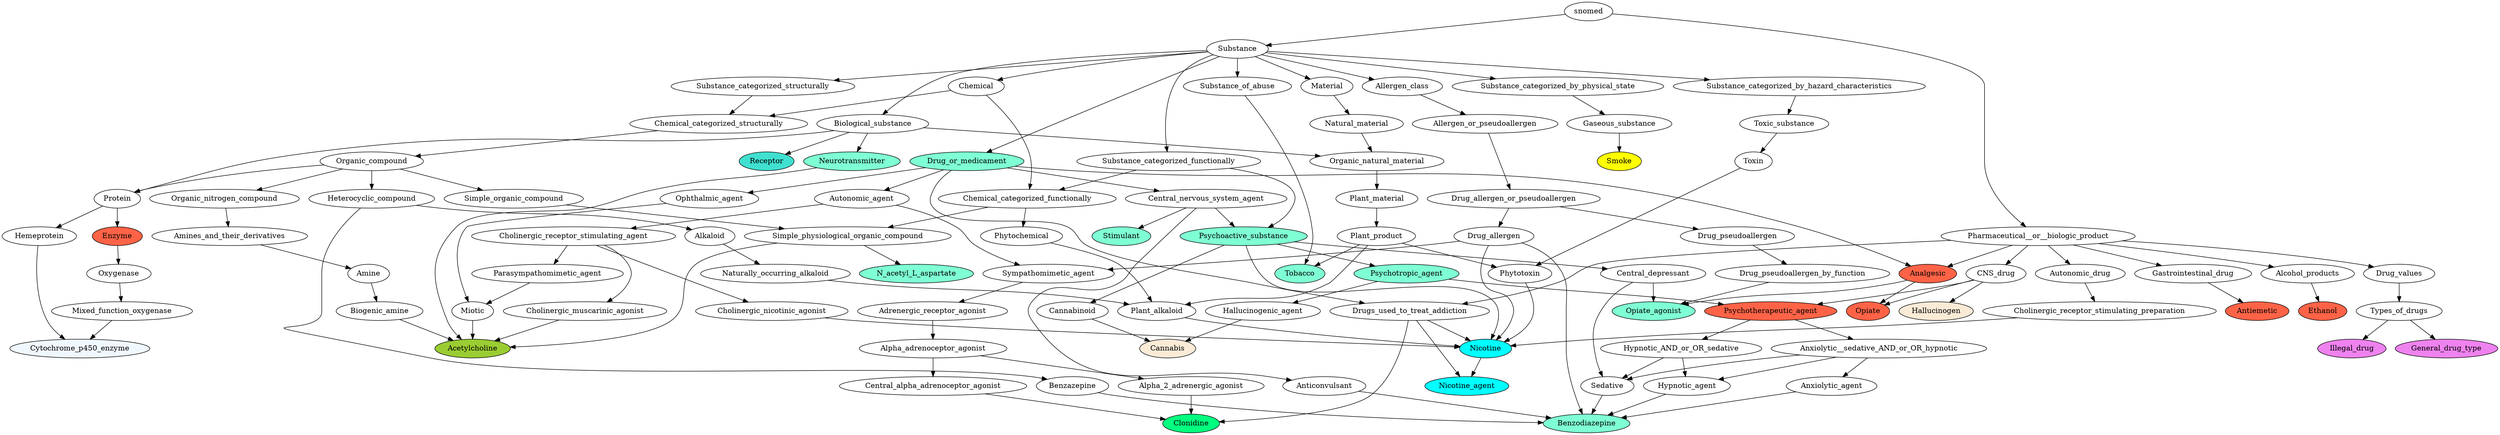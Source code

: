 digraph g {
snomed->Substance;
Substance->Drug_or_medicament;
Drug_or_medicament->Drugs_used_to_treat_addiction;
Drugs_used_to_treat_addiction->Nicotine_agent;
Drugs_used_to_treat_addiction->Clonidine;
Drug_or_medicament->Central_nervous_system_agent;
Central_nervous_system_agent->Psychoactive_substance;
Psychoactive_substance->Nicotine;
Nicotine->Nicotine_agent;
Psychoactive_substance->Central_depressant;
Central_depressant->Opiate_agonist;
Central_depressant->Sedative;
Sedative->Benzodiazepine;
Psychoactive_substance->Psychotropic_agent;
Psychotropic_agent->Psychotherapeutic_agent;
Psychotherapeutic_agent->Anxiolytic__sedative_AND_or_OR_hypnotic;
Anxiolytic__sedative_AND_or_OR_hypnotic->Sedative;
Anxiolytic__sedative_AND_or_OR_hypnotic->Hypnotic_agent;
Hypnotic_agent->Benzodiazepine;
Anxiolytic__sedative_AND_or_OR_hypnotic->Anxiolytic_agent;
Anxiolytic_agent->Benzodiazepine;
Psychotherapeutic_agent->Hypnotic_AND_or_OR_sedative;
Hypnotic_AND_or_OR_sedative->Sedative;
Hypnotic_AND_or_OR_sedative->Hypnotic_agent;
Psychotropic_agent->Hallucinogenic_agent;
Hallucinogenic_agent->Cannabis;
Psychoactive_substance->Cannabinoid;
Cannabinoid->Cannabis;
Central_nervous_system_agent->Stimulant;
Central_nervous_system_agent->Anticonvulsant;
Anticonvulsant->Benzodiazepine;
Drug_or_medicament->Autonomic_agent;
Autonomic_agent->Cholinergic_receptor_stimulating_agent;
Cholinergic_receptor_stimulating_agent->Cholinergic_nicotinic_agonist;
Cholinergic_nicotinic_agonist->Nicotine;
Cholinergic_receptor_stimulating_agent->Parasympathomimetic_agent;
Parasympathomimetic_agent->Miotic;
Miotic->Acetylcholine;
Cholinergic_receptor_stimulating_agent->Cholinergic_muscarinic_agonist;
Cholinergic_muscarinic_agonist->Acetylcholine;
Autonomic_agent->Sympathomimetic_agent;
Sympathomimetic_agent->Adrenergic_receptor_agonist;
Adrenergic_receptor_agonist->Alpha_adrenoceptor_agonist;
Alpha_adrenoceptor_agonist->Alpha_2_adrenergic_agonist;
Alpha_2_adrenergic_agonist->Clonidine;
Alpha_adrenoceptor_agonist->Central_alpha_adrenoceptor_agonist;
Central_alpha_adrenoceptor_agonist->Clonidine;
Drug_or_medicament->Analgesic;
Analgesic->Opiate_agonist;
Drug_or_medicament->Ophthalmic_agent;
Ophthalmic_agent->Miotic;
Substance->Substance_categorized_functionally;
Substance_categorized_functionally->Chemical_categorized_functionally;
Chemical_categorized_functionally->Phytochemical;
Phytochemical->Plant_alkaloid;
Plant_alkaloid->Nicotine;
Chemical_categorized_functionally->Simple_physiological_organic_compound;
Simple_physiological_organic_compound->Acetylcholine;
Simple_physiological_organic_compound->N_acetyl_L_aspartate;
Substance_categorized_functionally->Psychoactive_substance;
Substance->Chemical;
Chemical->Chemical_categorized_functionally;
Chemical->Chemical_categorized_structurally;
Chemical_categorized_structurally->Organic_compound;
Organic_compound->Heterocyclic_compound;
Heterocyclic_compound->Alkaloid;
Alkaloid->Naturally_occurring_alkaloid;
Naturally_occurring_alkaloid->Plant_alkaloid;
Heterocyclic_compound->Benzazepine;
Benzazepine->Benzodiazepine;
Organic_compound->Organic_nitrogen_compound;
Organic_nitrogen_compound->Amines_and_their_derivatives;
Amines_and_their_derivatives->Amine;
Amine->Biogenic_amine;
Biogenic_amine->Acetylcholine;
Organic_compound->Simple_organic_compound;
Simple_organic_compound->Simple_physiological_organic_compound;
Organic_compound->Protein;
Protein->Hemeprotein;
Hemeprotein->Cytochrome_p450_enzyme;
Protein->Enzyme;
Enzyme->Oxygenase;
Oxygenase->Mixed_function_oxygenase;
Mixed_function_oxygenase->Cytochrome_p450_enzyme;
Substance->Substance_categorized_structurally;
Substance_categorized_structurally->Chemical_categorized_structurally;
Substance->Biological_substance;
Biological_substance->Organic_natural_material;
Organic_natural_material->Plant_material;
Plant_material->Plant_product;
Plant_product->Plant_alkaloid;
Plant_product->Phytotoxin;
Phytotoxin->Nicotine;
Plant_product->Tobacco;
Biological_substance->Neurotransmitter;
Neurotransmitter->Acetylcholine;
Biological_substance->Protein;
Biological_substance->Receptor;
Substance->Material;
Material->Natural_material;
Natural_material->Organic_natural_material;
Substance->Allergen_class;
Allergen_class->Allergen_or_pseudoallergen;
Allergen_or_pseudoallergen->Drug_allergen_or_pseudoallergen;
Drug_allergen_or_pseudoallergen->Drug_allergen;
Drug_allergen->Nicotine;
Drug_allergen->Sympathomimetic_agent;
Drug_allergen->Benzodiazepine;
Drug_allergen_or_pseudoallergen->Drug_pseudoallergen;
Drug_pseudoallergen->Drug_pseudoallergen_by_function;
Drug_pseudoallergen_by_function->Opiate_agonist;
Substance->Substance_categorized_by_hazard_characteristics;
Substance_categorized_by_hazard_characteristics->Toxic_substance;
Toxic_substance->Toxin;
Toxin->Phytotoxin;
Substance->Substance_of_abuse;
Substance_of_abuse->Tobacco;
Substance->Substance_categorized_by_physical_state;
Substance_categorized_by_physical_state->Gaseous_substance;
Gaseous_substance->Smoke;
snomed->Pharmaceutical__or__biologic_product;
Pharmaceutical__or__biologic_product->Analgesic;
Analgesic->Opiate;
Pharmaceutical__or__biologic_product->CNS_drug;
CNS_drug->Opiate;
CNS_drug->Hallucinogen;
CNS_drug->Psychotherapeutic_agent;
Pharmaceutical__or__biologic_product->Drug_values;
Drug_values->Types_of_drugs;
Types_of_drugs->General_drug_type;
Types_of_drugs->Illegal_drug;
Pharmaceutical__or__biologic_product->Autonomic_drug;
Autonomic_drug->Cholinergic_receptor_stimulating_preparation;
Cholinergic_receptor_stimulating_preparation->Nicotine;
Pharmaceutical__or__biologic_product->Drugs_used_to_treat_addiction;
Drugs_used_to_treat_addiction->Nicotine;
Pharmaceutical__or__biologic_product->Gastrointestinal_drug;
Gastrointestinal_drug->Antiemetic;
Pharmaceutical__or__biologic_product->Alcohol_products;
Alcohol_products->Ethanol;
Drug_or_medicament [style=filled, fillcolor=aquamarine];
Nicotine_agent [style=filled, fillcolor=cyan];
Clonidine [style=filled, fillcolor=springgreen];
Psychoactive_substance [style=filled, fillcolor=aquamarine];
Nicotine [style=filled, fillcolor=cyan];
Opiate_agonist [style=filled, fillcolor=aquamarine];
Benzodiazepine [style=filled, fillcolor=aquamarine];
Psychotropic_agent [style=filled, fillcolor=aquamarine];
Psychotherapeutic_agent [style=filled, fillcolor=aquamarine];
Cannabis [style=filled, fillcolor=antiquewhite];
Stimulant [style=filled, fillcolor=aquamarine];
Acetylcholine [style=filled, fillcolor=yellowgreen];
Analgesic [style=filled, fillcolor=aquamarine];
N_acetyl_L_aspartate [style=filled, fillcolor=aquamarine];
Cytochrome_p450_enzyme [style=filled, fillcolor=aliceblue];
Enzyme [style=filled, fillcolor=tomato];
Tobacco [style=filled, fillcolor=aquamarine];
Neurotransmitter [style=filled, fillcolor=aquamarine];
Receptor [style=filled, fillcolor=turquoise];
Smoke [style=filled, fillcolor=yellow];
Analgesic [style=filled, fillcolor=tomato];
Opiate [style=filled, fillcolor=tomato];
Hallucinogen [style=filled, fillcolor=antiquewhite];
Psychotherapeutic_agent [style=filled, fillcolor=tomato];
General_drug_type [style=filled, fillcolor=violet];
Illegal_drug [style=filled, fillcolor=violet];
Nicotine [style=filled, fillcolor=cyan];
Antiemetic [style=filled, fillcolor=tomato];
Ethanol [style=filled, fillcolor=tomato];
}